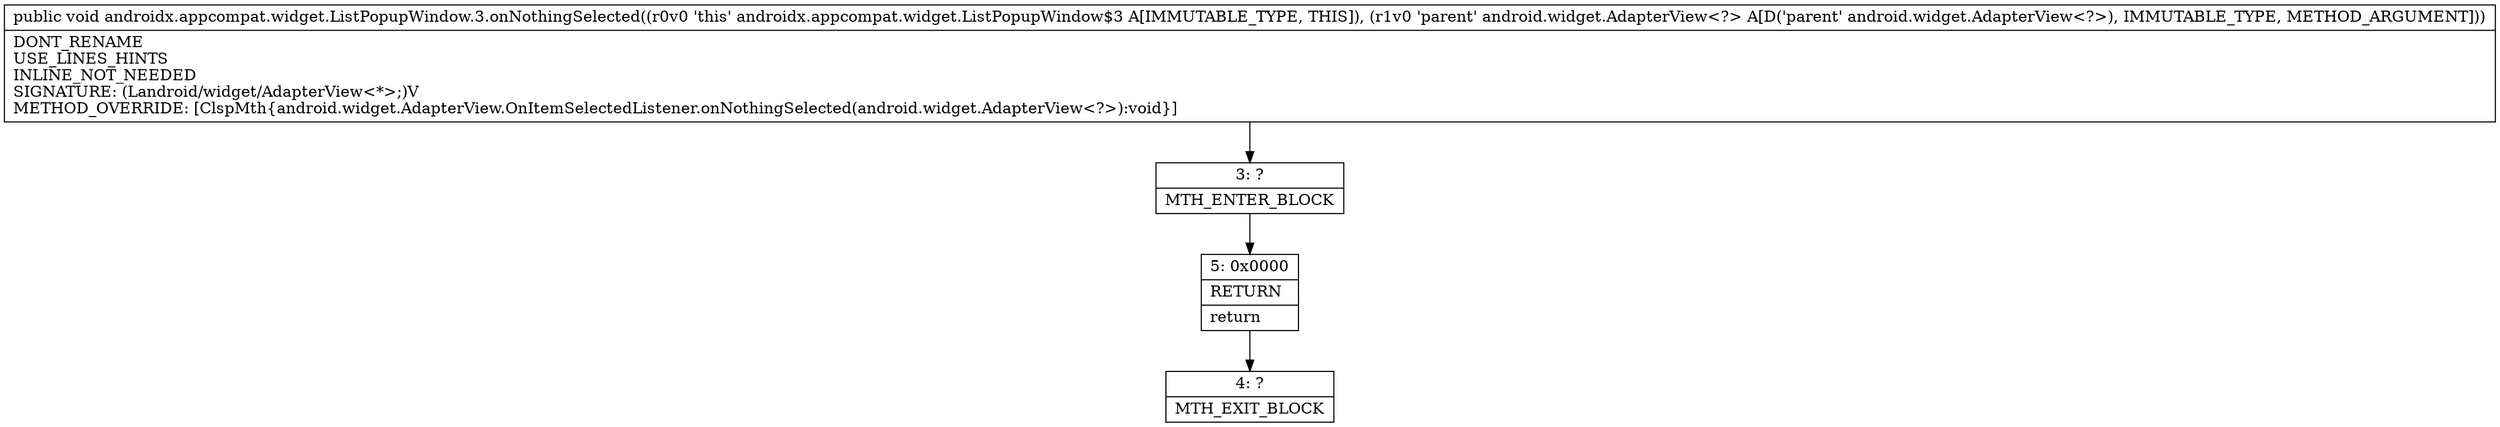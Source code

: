 digraph "CFG forandroidx.appcompat.widget.ListPopupWindow.3.onNothingSelected(Landroid\/widget\/AdapterView;)V" {
Node_3 [shape=record,label="{3\:\ ?|MTH_ENTER_BLOCK\l}"];
Node_5 [shape=record,label="{5\:\ 0x0000|RETURN\l|return\l}"];
Node_4 [shape=record,label="{4\:\ ?|MTH_EXIT_BLOCK\l}"];
MethodNode[shape=record,label="{public void androidx.appcompat.widget.ListPopupWindow.3.onNothingSelected((r0v0 'this' androidx.appcompat.widget.ListPopupWindow$3 A[IMMUTABLE_TYPE, THIS]), (r1v0 'parent' android.widget.AdapterView\<?\> A[D('parent' android.widget.AdapterView\<?\>), IMMUTABLE_TYPE, METHOD_ARGUMENT]))  | DONT_RENAME\lUSE_LINES_HINTS\lINLINE_NOT_NEEDED\lSIGNATURE: (Landroid\/widget\/AdapterView\<*\>;)V\lMETHOD_OVERRIDE: [ClspMth\{android.widget.AdapterView.OnItemSelectedListener.onNothingSelected(android.widget.AdapterView\<?\>):void\}]\l}"];
MethodNode -> Node_3;Node_3 -> Node_5;
Node_5 -> Node_4;
}

